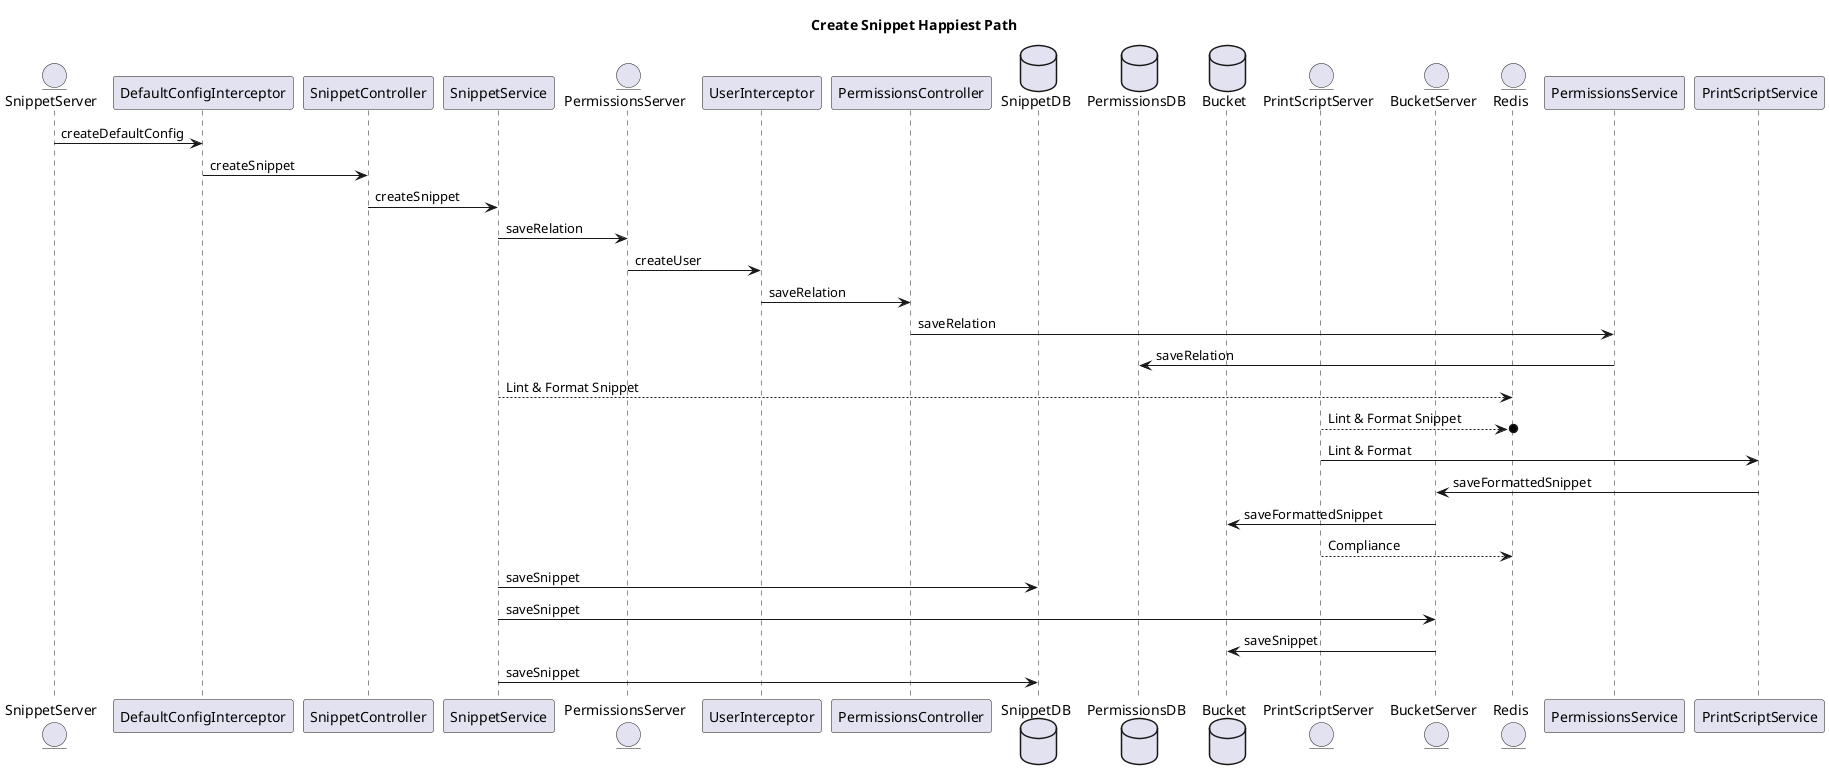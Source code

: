 @startuml
title Create Snippet Happiest Path
entity SnippetServer
participant DefaultConfigInterceptor
participant SnippetController
participant SnippetService
entity PermissionsServer
participant UserInterceptor
participant PermissionsController
database SnippetDB
database PermissionsDB
database Bucket
entity PrintScriptServer
entity BucketServer
entity Redis

SnippetServer -> DefaultConfigInterceptor: createDefaultConfig
DefaultConfigInterceptor -> SnippetController: createSnippet
SnippetController -> SnippetService: createSnippet
SnippetService -> PermissionsServer: saveRelation
PermissionsServer -> UserInterceptor: createUser
UserInterceptor -> PermissionsController: saveRelation
PermissionsController -> PermissionsService: saveRelation
PermissionsService -> PermissionsDB: saveRelation
SnippetService --> Redis: Lint & Format Snippet
PrintScriptServer -->o Redis: Lint & Format Snippet
PrintScriptServer -> PrintScriptService: Lint & Format
PrintScriptService -> BucketServer: saveFormattedSnippet
BucketServer -> Bucket : saveFormattedSnippet
PrintScriptServer --> Redis: Compliance
SnippetService -> SnippetDB: saveSnippet
SnippetService -> BucketServer: saveSnippet
BucketServer -> Bucket: saveSnippet
SnippetService -> SnippetDB: saveSnippet
@enduml